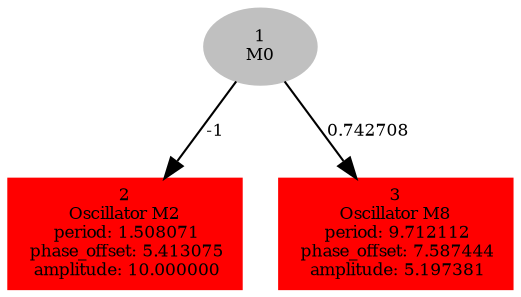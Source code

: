  digraph g{ forcelabels=true;
1[label=<1<BR/>M0>,color="grey",style=filled,fontsize=8];
2 [label=<2<BR />Oscillator M2<BR /> period: 1.508071<BR /> phase_offset: 5.413075<BR /> amplitude: 10.000000>, shape=box,color=red,style=filled,fontsize=8];3 [label=<3<BR />Oscillator M8<BR /> period: 9.712112<BR /> phase_offset: 7.587444<BR /> amplitude: 5.197381>, shape=box,color=red,style=filled,fontsize=8];1 -> 2[label="-1 ",fontsize="8"];
1 -> 3[label="0.742708 ",fontsize="8"];
 }

